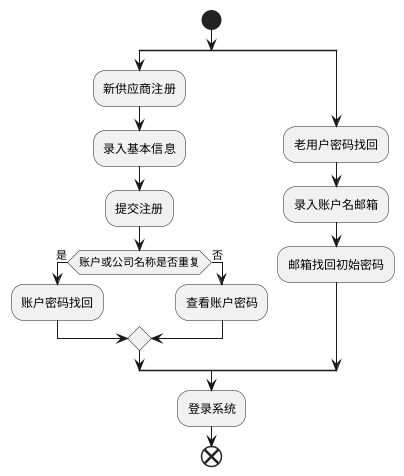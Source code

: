 @startuml
start
split
:新供应商注册;
:录入基本信息;
:提交注册;
if (账户或公司名称是否重复) then (是)
    :账户密码找回;
else (否)
    :查看账户密码;
endif
split again
:老用户密码找回;
:录入账户名邮箱;
:邮箱找回初始密码;
end split
:登录系统;
end
@enduml
